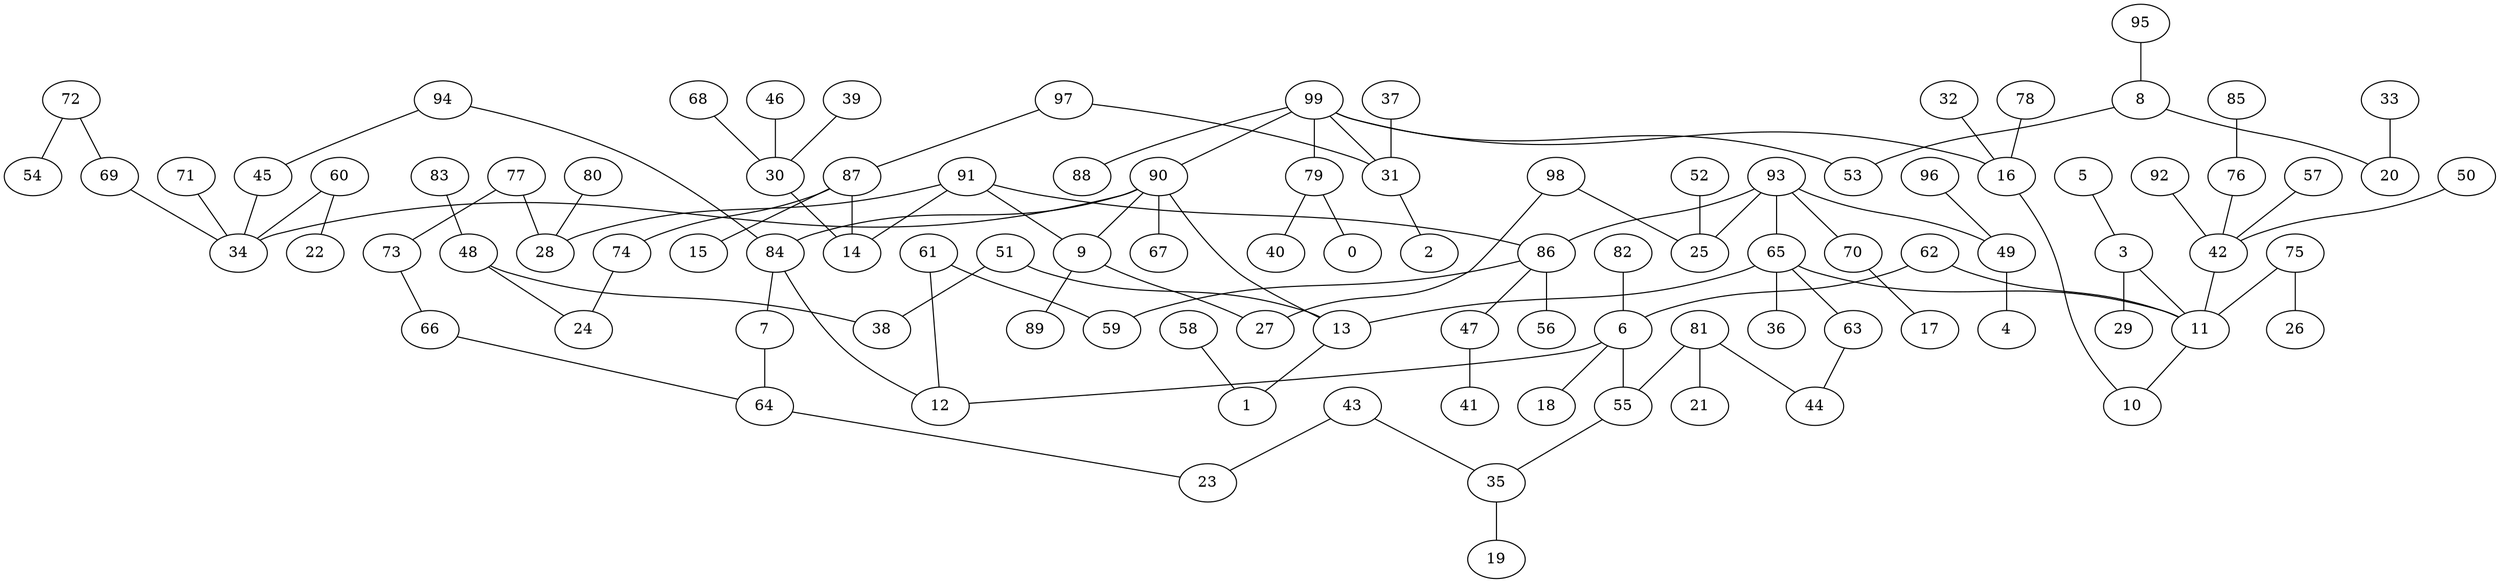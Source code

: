 digraph GG_graph {

subgraph G_graph {
edge [color = black]
"94" -> "45" [dir = none]
"68" -> "30" [dir = none]
"71" -> "34" [dir = none]
"97" -> "87" [dir = none]
"37" -> "31" [dir = none]
"46" -> "30" [dir = none]
"98" -> "27" [dir = none]
"52" -> "25" [dir = none]
"85" -> "76" [dir = none]
"5" -> "3" [dir = none]
"33" -> "20" [dir = none]
"6" -> "18" [dir = none]
"6" -> "55" [dir = none]
"6" -> "12" [dir = none]
"82" -> "6" [dir = none]
"61" -> "12" [dir = none]
"92" -> "42" [dir = none]
"42" -> "11" [dir = none]
"49" -> "4" [dir = none]
"80" -> "28" [dir = none]
"62" -> "11" [dir = none]
"3" -> "29" [dir = none]
"3" -> "11" [dir = none]
"55" -> "35" [dir = none]
"48" -> "24" [dir = none]
"48" -> "38" [dir = none]
"31" -> "2" [dir = none]
"45" -> "34" [dir = none]
"57" -> "42" [dir = none]
"39" -> "30" [dir = none]
"58" -> "1" [dir = none]
"30" -> "14" [dir = none]
"84" -> "7" [dir = none]
"84" -> "12" [dir = none]
"86" -> "47" [dir = none]
"86" -> "59" [dir = none]
"86" -> "56" [dir = none]
"87" -> "15" [dir = none]
"87" -> "14" [dir = none]
"11" -> "10" [dir = none]
"90" -> "67" [dir = none]
"90" -> "34" [dir = none]
"90" -> "9" [dir = none]
"90" -> "13" [dir = none]
"90" -> "84" [dir = none]
"74" -> "24" [dir = none]
"13" -> "1" [dir = none]
"76" -> "42" [dir = none]
"78" -> "16" [dir = none]
"9" -> "89" [dir = none]
"9" -> "27" [dir = none]
"93" -> "25" [dir = none]
"93" -> "70" [dir = none]
"93" -> "49" [dir = none]
"93" -> "65" [dir = none]
"72" -> "54" [dir = none]
"72" -> "69" [dir = none]
"91" -> "86" [dir = none]
"91" -> "14" [dir = none]
"91" -> "28" [dir = none]
"91" -> "9" [dir = none]
"79" -> "40" [dir = none]
"79" -> "0" [dir = none]
"51" -> "38" [dir = none]
"51" -> "13" [dir = none]
"83" -> "48" [dir = none]
"75" -> "26" [dir = none]
"75" -> "11" [dir = none]
"66" -> "64" [dir = none]
"70" -> "17" [dir = none]
"77" -> "73" [dir = none]
"77" -> "28" [dir = none]
"43" -> "23" [dir = none]
"47" -> "41" [dir = none]
"96" -> "49" [dir = none]
"65" -> "36" [dir = none]
"65" -> "63" [dir = none]
"65" -> "11" [dir = none]
"65" -> "13" [dir = none]
"7" -> "64" [dir = none]
"50" -> "42" [dir = none]
"60" -> "22" [dir = none]
"60" -> "34" [dir = none]
"8" -> "20" [dir = none]
"8" -> "53" [dir = none]
"35" -> "19" [dir = none]
"81" -> "21" [dir = none]
"81" -> "55" [dir = none]
"95" -> "8" [dir = none]
"69" -> "34" [dir = none]
"32" -> "16" [dir = none]
"64" -> "23" [dir = none]
"99" -> "88" [dir = none]
"99" -> "31" [dir = none]
"99" -> "16" [dir = none]
"99" -> "53" [dir = none]
"99" -> "79" [dir = none]
"99" -> "90" [dir = none]
"63" -> "44" [dir = none]
"81" -> "44" [dir = none]
"97" -> "31" [dir = none]
"87" -> "74" [dir = none]
"98" -> "25" [dir = none]
"93" -> "86" [dir = none]
"62" -> "6" [dir = none]
"61" -> "59" [dir = none]
"43" -> "35" [dir = none]
"73" -> "66" [dir = none]
"94" -> "84" [dir = none]
"16" -> "10" [dir = none]
}

}
